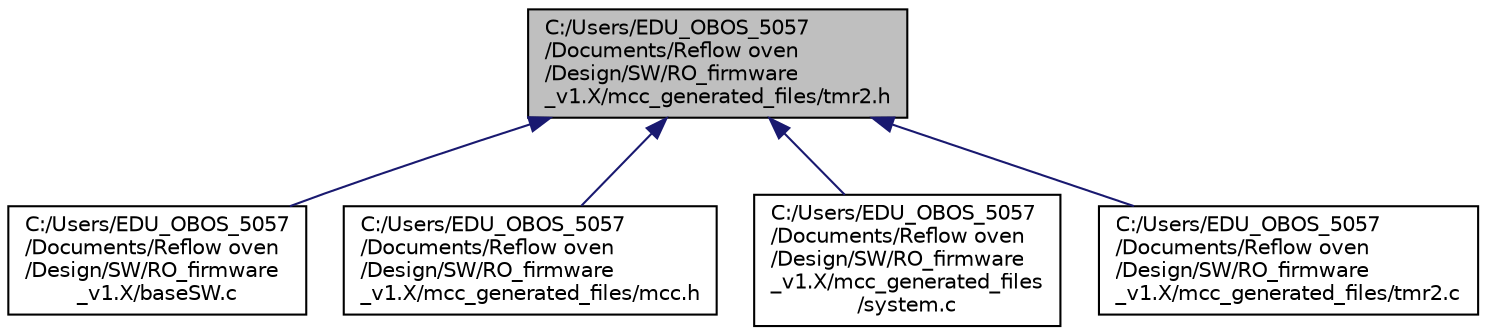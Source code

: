 digraph "C:/Users/EDU_OBOS_5057/Documents/Reflow oven/Design/SW/RO_firmware_v1.X/mcc_generated_files/tmr2.h"
{
 // LATEX_PDF_SIZE
  edge [fontname="Helvetica",fontsize="10",labelfontname="Helvetica",labelfontsize="10"];
  node [fontname="Helvetica",fontsize="10",shape=record];
  Node1 [label="C:/Users/EDU_OBOS_5057\l/Documents/Reflow oven\l/Design/SW/RO_firmware\l_v1.X/mcc_generated_files/tmr2.h",height=0.2,width=0.4,color="black", fillcolor="grey75", style="filled", fontcolor="black",tooltip=" "];
  Node1 -> Node2 [dir="back",color="midnightblue",fontsize="10",style="solid"];
  Node2 [label="C:/Users/EDU_OBOS_5057\l/Documents/Reflow oven\l/Design/SW/RO_firmware\l_v1.X/baseSW.c",height=0.2,width=0.4,color="black", fillcolor="white", style="filled",URL="$base_s_w_8c.html",tooltip=" "];
  Node1 -> Node3 [dir="back",color="midnightblue",fontsize="10",style="solid"];
  Node3 [label="C:/Users/EDU_OBOS_5057\l/Documents/Reflow oven\l/Design/SW/RO_firmware\l_v1.X/mcc_generated_files/mcc.h",height=0.2,width=0.4,color="black", fillcolor="white", style="filled",URL="$mcc_8h.html",tooltip=" "];
  Node1 -> Node4 [dir="back",color="midnightblue",fontsize="10",style="solid"];
  Node4 [label="C:/Users/EDU_OBOS_5057\l/Documents/Reflow oven\l/Design/SW/RO_firmware\l_v1.X/mcc_generated_files\l/system.c",height=0.2,width=0.4,color="black", fillcolor="white", style="filled",URL="$system_8c.html",tooltip=" "];
  Node1 -> Node5 [dir="back",color="midnightblue",fontsize="10",style="solid"];
  Node5 [label="C:/Users/EDU_OBOS_5057\l/Documents/Reflow oven\l/Design/SW/RO_firmware\l_v1.X/mcc_generated_files/tmr2.c",height=0.2,width=0.4,color="black", fillcolor="white", style="filled",URL="$tmr2_8c.html",tooltip=" "];
}
